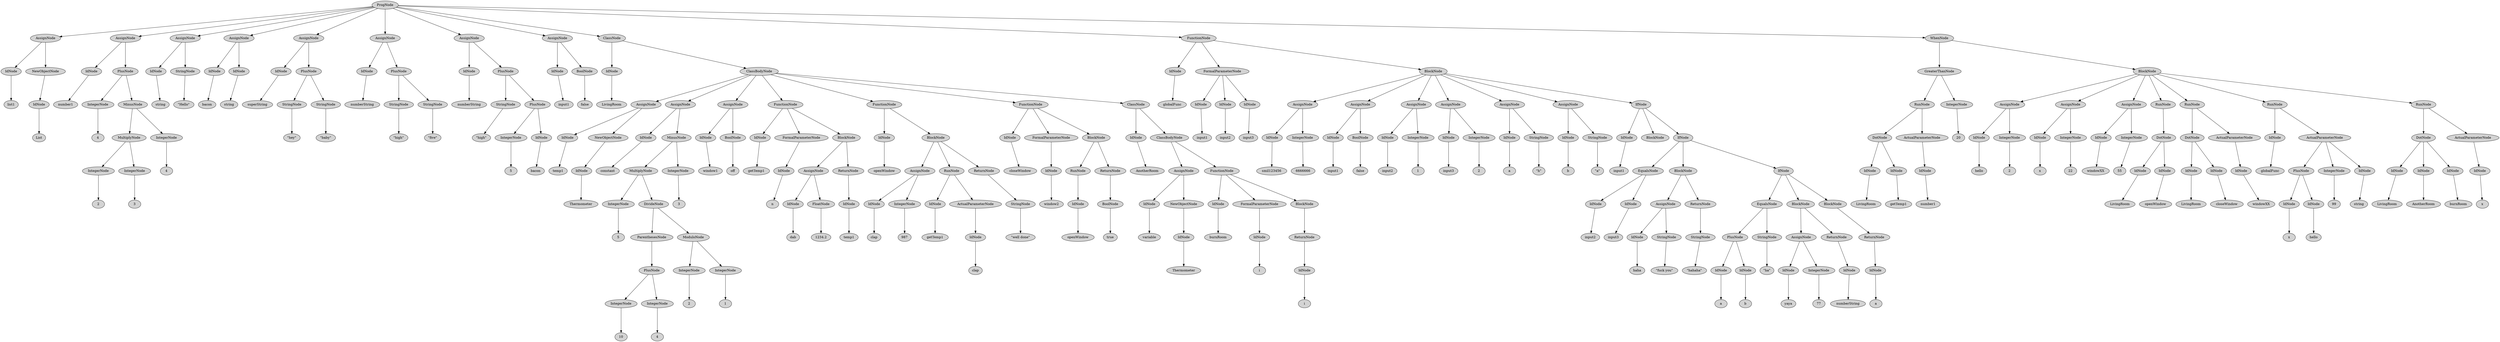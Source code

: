 digraph G {
	graph [ranksep=1.5 ratio=fill]
	node [style=filled]
	overlap=false
	8891038 [label=ProgNode]
	2249806 [label=AssignNode]
	8891038 -> 2249806
	1111668 [label=IdNode]
	2249806 -> 1111668
	457737 [label=list1]
	1111668 -> 457737
	6846710 [label=NewObjectNode]
	2249806 -> 6846710
	8533228 [label=IdNode]
	6846710 -> 8533228
	1052365 [label=List]
	8533228 -> 1052365
	7979241 [label=AssignNode]
	8891038 -> 7979241
	1402287 [label=IdNode]
	7979241 -> 1402287
	4663466 [label=number1]
	1402287 -> 4663466
	5531584 [label=PlusNode]
	7979241 -> 5531584
	5125465 [label=IntegerNode]
	5531584 -> 5125465
	8859097 [label=4]
	5125465 -> 8859097
	9579899 [label=MinusNode]
	5531584 -> 9579899
	2134851 [label=MultiplyNode]
	9579899 -> 2134851
	9727957 [label=IntegerNode]
	2134851 -> 9727957
	9424483 [label=2]
	9727957 -> 9424483
	7982158 [label=IntegerNode]
	2134851 -> 7982158
	8745450 [label=3]
	7982158 -> 8745450
	7817906 [label=IntegerNode]
	9579899 -> 7817906
	5924126 [label=4]
	7817906 -> 5924126
	2532490 [label=AssignNode]
	8891038 -> 2532490
	9624019 [label=IdNode]
	2532490 -> 9624019
	8960438 [label=string]
	9624019 -> 8960438
	8582245 [label=StringNode]
	2532490 -> 8582245
	7493799 [label="\"Hello\""]
	8582245 -> 7493799
	1845915 [label=AssignNode]
	8891038 -> 1845915
	6316028 [label=IdNode]
	1845915 -> 6316028
	210223 [label=bacon]
	6316028 -> 210223
	6965567 [label=IdNode]
	1845915 -> 6965567
	1707399 [label=string]
	6965567 -> 1707399
	6930566 [label=AssignNode]
	8891038 -> 6930566
	8095303 [label=IdNode]
	6930566 -> 8095303
	6226063 [label=superString]
	8095303 -> 6226063
	8100650 [label=PlusNode]
	6930566 -> 8100650
	7730974 [label=StringNode]
	8100650 -> 7730974
	3371980 [label="\"hey\""]
	7730974 -> 3371980
	9789046 [label=StringNode]
	8100650 -> 9789046
	2714327 [label="\"baby\""]
	9789046 -> 2714327
	5803972 [label=AssignNode]
	8891038 -> 5803972
	8528670 [label=IdNode]
	5803972 -> 8528670
	7126017 [label=numberString]
	8528670 -> 7126017
	4369777 [label=PlusNode]
	5803972 -> 4369777
	3627142 [label=StringNode]
	4369777 -> 3627142
	8154960 [label="\"high\""]
	3627142 -> 8154960
	978687 [label=StringNode]
	4369777 -> 978687
	9858645 [label="\"five\""]
	978687 -> 9858645
	6538035 [label=AssignNode]
	8891038 -> 6538035
	2462876 [label=IdNode]
	6538035 -> 2462876
	1530285 [label=numberString]
	2462876 -> 1530285
	9717705 [label=PlusNode]
	6538035 -> 9717705
	3168854 [label=StringNode]
	9717705 -> 3168854
	5028603 [label="\"high\""]
	3168854 -> 5028603
	9972455 [label=PlusNode]
	9717705 -> 9972455
	4888522 [label=IntegerNode]
	9972455 -> 4888522
	2486506 [label=5]
	4888522 -> 2486506
	3263085 [label=IdNode]
	9972455 -> 3263085
	9534928 [label=bacon]
	3263085 -> 9534928
	2432426 [label=AssignNode]
	8891038 -> 2432426
	1423993 [label=IdNode]
	2432426 -> 1423993
	2173769 [label=input1]
	1423993 -> 2173769
	8219098 [label=BoolNode]
	2432426 -> 8219098
	1228434 [label=false]
	8219098 -> 1228434
	6754561 [label=ClassNode]
	8891038 -> 6754561
	9083047 [label=IdNode]
	6754561 -> 9083047
	7544150 [label=LivingRoom]
	9083047 -> 7544150
	6599657 [label=ClassBodyNode]
	6754561 -> 6599657
	2402826 [label=AssignNode]
	6599657 -> 2402826
	2433230 [label=IdNode]
	2402826 -> 2433230
	8591544 [label=temp1]
	2433230 -> 8591544
	2405165 [label=NewObjectNode]
	2402826 -> 2405165
	1890259 [label=IdNode]
	2405165 -> 1890259
	4801323 [label=Thermometer]
	1890259 -> 4801323
	6946808 [label=AssignNode]
	6599657 -> 6946808
	2618608 [label=IdNode]
	6946808 -> 2618608
	8772834 [label=constant]
	2618608 -> 8772834
	7137096 [label=MinusNode]
	6946808 -> 7137096
	5866129 [label=MultiplyNode]
	7137096 -> 5866129
	9018868 [label=IntegerNode]
	5866129 -> 9018868
	110693 [label=5]
	9018868 -> 110693
	6612214 [label=DivideNode]
	5866129 -> 6612214
	2934545 [label=ParenthesesNode]
	6612214 -> 2934545
	9336834 [label=PlusNode]
	2934545 -> 9336834
	6309692 [label=IntegerNode]
	9336834 -> 6309692
	3604850 [label=10]
	6309692 -> 3604850
	3841760 [label=IntegerNode]
	9336834 -> 3841760
	5116192 [label=4]
	3841760 -> 5116192
	8776244 [label=ModuloNode]
	6612214 -> 8776244
	9599623 [label=IntegerNode]
	8776244 -> 9599623
	8037173 [label=2]
	9599623 -> 8037173
	4773663 [label=IntegerNode]
	8776244 -> 4773663
	1613157 [label=1]
	4773663 -> 1613157
	5731964 [label=IntegerNode]
	7137096 -> 5731964
	5448412 [label=3]
	5731964 -> 5448412
	5628684 [label=AssignNode]
	6599657 -> 5628684
	7406358 [label=IdNode]
	5628684 -> 7406358
	2694337 [label=window1]
	7406358 -> 2694337
	6500821 [label=BoolNode]
	5628684 -> 6500821
	9852325 [label=off]
	6500821 -> 9852325
	9788568 [label=FunctionNode]
	6599657 -> 9788568
	2423242 [label=IdNode]
	9788568 -> 2423242
	3850369 [label=getTemp1]
	2423242 -> 3850369
	8468992 [label=FormalParameterNode]
	9788568 -> 8468992
	2718455 [label=IdNode]
	8468992 -> 2718455
	1744452 [label=n]
	2718455 -> 1744452
	16633 [label=BlockNode]
	9788568 -> 16633
	4093734 [label=AssignNode]
	16633 -> 4093734
	3193413 [label=IdNode]
	4093734 -> 3193413
	5856900 [label=dab]
	3193413 -> 5856900
	6915555 [label=FloatNode]
	4093734 -> 6915555
	6975723 [label=1234.2]
	6915555 -> 6975723
	7793907 [label=ReturnNode]
	16633 -> 7793907
	7012579 [label=IdNode]
	7793907 -> 7012579
	783769 [label=temp1]
	7012579 -> 783769
	5598307 [label=FunctionNode]
	6599657 -> 5598307
	8025625 [label=IdNode]
	5598307 -> 8025625
	999760 [label=openWindow]
	8025625 -> 999760
	2633977 [label=BlockNode]
	5598307 -> 2633977
	5466259 [label=AssignNode]
	2633977 -> 5466259
	2603325 [label=IdNode]
	5466259 -> 2603325
	3229099 [label=clap]
	2603325 -> 3229099
	3989327 [label=IntegerNode]
	5466259 -> 3989327
	946146 [label=987]
	3989327 -> 946146
	1698314 [label=RunNode]
	2633977 -> 1698314
	1218678 [label=IdNode]
	1698314 -> 1218678
	3322101 [label=getTemp1]
	1218678 -> 3322101
	7710438 [label=ActualParameterNode]
	1698314 -> 7710438
	5974409 [label=IdNode]
	7710438 -> 5974409
	2257337 [label=clap]
	5974409 -> 2257337
	6901088 [label=ReturnNode]
	2633977 -> 6901088
	2487878 [label=StringNode]
	6901088 -> 2487878
	2940636 [label="\"well done\""]
	2487878 -> 2940636
	2853713 [label=FunctionNode]
	6599657 -> 2853713
	9108727 [label=IdNode]
	2853713 -> 9108727
	931361 [label=closeWindow]
	9108727 -> 931361
	3134761 [label=FormalParameterNode]
	2853713 -> 3134761
	7946188 [label=IdNode]
	3134761 -> 7946188
	5427753 [label=window2]
	7946188 -> 5427753
	3840488 [label=BlockNode]
	2853713 -> 3840488
	8523863 [label=RunNode]
	3840488 -> 8523863
	2511170 [label=IdNode]
	8523863 -> 2511170
	8749229 [label=openWindow]
	2511170 -> 8749229
	8866111 [label=ReturnNode]
	3840488 -> 8866111
	7549958 [label=BoolNode]
	8866111 -> 7549958
	3742380 [label=true]
	7549958 -> 3742380
	8961365 [label=ClassNode]
	6599657 -> 8961365
	5551464 [label=IdNode]
	8961365 -> 5551464
	1312886 [label=AnotherRoom]
	5551464 -> 1312886
	6968202 [label=ClassBodyNode]
	8961365 -> 6968202
	7762343 [label=AssignNode]
	6968202 -> 7762343
	561649 [label=IdNode]
	7762343 -> 561649
	3797405 [label=variable]
	561649 -> 3797405
	9498757 [label=NewObjectNode]
	7762343 -> 9498757
	1124887 [label=IdNode]
	9498757 -> 1124887
	6444973 [label=Thermometer]
	1124887 -> 6444973
	9719280 [label=FunctionNode]
	6968202 -> 9719280
	2994807 [label=IdNode]
	9719280 -> 2994807
	6891138 [label=burnRoom]
	2994807 -> 6891138
	6045844 [label=FormalParameterNode]
	9719280 -> 6045844
	372874 [label=IdNode]
	6045844 -> 372874
	2021418 [label=i]
	372874 -> 2021418
	6518469 [label=BlockNode]
	9719280 -> 6518469
	4696419 [label=ReturnNode]
	6518469 -> 4696419
	7033332 [label=IdNode]
	4696419 -> 7033332
	8058842 [label=i]
	7033332 -> 8058842
	3367633 [label=FunctionNode]
	8891038 -> 3367633
	4925011 [label=IdNode]
	3367633 -> 4925011
	1456740 [label=globalFunc]
	4925011 -> 1456740
	128932 [label=FormalParameterNode]
	3367633 -> 128932
	3650204 [label=IdNode]
	128932 -> 3650204
	1205164 [label=input1]
	3650204 -> 1205164
	7876802 [label=IdNode]
	128932 -> 7876802
	3390093 [label=input2]
	7876802 -> 3390093
	5923360 [label=IdNode]
	128932 -> 5923360
	2574510 [label=input3]
	5923360 -> 2574510
	1130674 [label=BlockNode]
	3367633 -> 1130674
	5087604 [label=AssignNode]
	1130674 -> 5087604
	5500251 [label=IdNode]
	5087604 -> 5500251
	1028557 [label=smil123456]
	5500251 -> 1028557
	8494856 [label=IntegerNode]
	5087604 -> 8494856
	518125 [label=6666666]
	8494856 -> 518125
	1232193 [label=AssignNode]
	1130674 -> 1232193
	2023904 [label=IdNode]
	1232193 -> 2023904
	9823383 [label=input1]
	2023904 -> 9823383
	9391566 [label=BoolNode]
	1232193 -> 9391566
	3471615 [label=false]
	9391566 -> 3471615
	8274881 [label=AssignNode]
	1130674 -> 8274881
	6620372 [label=IdNode]
	8274881 -> 6620372
	8441323 [label=input2]
	6620372 -> 8441323
	8697329 [label=IntegerNode]
	8274881 -> 8697329
	8352190 [label=1]
	8697329 -> 8352190
	9691009 [label=AssignNode]
	1130674 -> 9691009
	2654613 [label=IdNode]
	9691009 -> 2654613
	4202675 [label=input3]
	2654613 -> 4202675
	2481554 [label=IntegerNode]
	9691009 -> 2481554
	3970097 [label=2]
	2481554 -> 3970097
	244093 [label=AssignNode]
	1130674 -> 244093
	5474535 [label=IdNode]
	244093 -> 5474535
	931667 [label=a]
	5474535 -> 931667
	9662606 [label=StringNode]
	244093 -> 9662606
	497693 [label="\"h\""]
	9662606 -> 497693
	4479515 [label=AssignNode]
	1130674 -> 4479515
	6336664 [label=IdNode]
	4479515 -> 6336664
	8019183 [label=b]
	6336664 -> 8019183
	5080565 [label=StringNode]
	4479515 -> 5080565
	172642 [label="\"a\""]
	5080565 -> 172642
	716371 [label=IfNode]
	1130674 -> 716371
	5024947 [label=IdNode]
	716371 -> 5024947
	4845972 [label=input1]
	5024947 -> 4845972
	4996495 [label=BlockNode]
	716371 -> 4996495
	5511798 [label=IfNode]
	716371 -> 5511798
	7477933 [label=EqualsNode]
	5511798 -> 7477933
	552990 [label=IdNode]
	7477933 -> 552990
	5393899 [label=input2]
	552990 -> 5393899
	3190409 [label=IdNode]
	7477933 -> 3190409
	4620525 [label=input3]
	3190409 -> 4620525
	4819401 [label=BlockNode]
	5511798 -> 4819401
	4235529 [label=AssignNode]
	4819401 -> 4235529
	8812663 [label=IdNode]
	4235529 -> 8812663
	9019990 [label=haha]
	8812663 -> 9019990
	3517873 [label=StringNode]
	4235529 -> 3517873
	9387277 [label="\"fuck you\""]
	3517873 -> 9387277
	7598676 [label=ReturnNode]
	4819401 -> 7598676
	6642010 [label=StringNode]
	7598676 -> 6642010
	6620137 [label="\"hahaha\""]
	6642010 -> 6620137
	2553909 [label=IfNode]
	5511798 -> 2553909
	3737872 [label=EqualsNode]
	2553909 -> 3737872
	1048195 [label=PlusNode]
	3737872 -> 1048195
	7884252 [label=IdNode]
	1048195 -> 7884252
	5379421 [label=a]
	7884252 -> 5379421
	9407741 [label=IdNode]
	1048195 -> 9407741
	4328656 [label=b]
	9407741 -> 4328656
	8337740 [label=StringNode]
	3737872 -> 8337740
	103537 [label="\"ha\""]
	8337740 -> 103537
	4019677 [label=BlockNode]
	2553909 -> 4019677
	1635691 [label=AssignNode]
	4019677 -> 1635691
	4863448 [label=IdNode]
	1635691 -> 4863448
	3760031 [label=yaya]
	4863448 -> 3760031
	6009637 [label=IntegerNode]
	1635691 -> 6009637
	7531811 [label=77]
	6009637 -> 7531811
	7390149 [label=ReturnNode]
	4019677 -> 7390149
	8341999 [label=IdNode]
	7390149 -> 8341999
	1096156 [label=numberString]
	8341999 -> 1096156
	2274160 [label=BlockNode]
	2553909 -> 2274160
	6504076 [label=ReturnNode]
	2274160 -> 6504076
	8378015 [label=IdNode]
	6504076 -> 8378015
	3248207 [label=a]
	8378015 -> 3248207
	6753368 [label=WhenNode]
	8891038 -> 6753368
	8272179 [label=GreaterThanNode]
	6753368 -> 8272179
	241093 [label=RunNode]
	8272179 -> 241093
	4049524 [label=DotNode]
	241093 -> 4049524
	2100615 [label=IdNode]
	4049524 -> 2100615
	4825993 [label=LivingRoom]
	2100615 -> 4825993
	3614643 [label=IdNode]
	4049524 -> 3614643
	2073841 [label=getTemp1]
	3614643 -> 2073841
	3065487 [label=ActualParameterNode]
	241093 -> 3065487
	6731323 [label=IdNode]
	3065487 -> 6731323
	8300285 [label=number1]
	6731323 -> 8300285
	4982482 [label=IntegerNode]
	8272179 -> 4982482
	7768003 [label=20]
	4982482 -> 7768003
	251381 [label=BlockNode]
	6753368 -> 251381
	3427393 [label=AssignNode]
	251381 -> 3427393
	4240845 [label=IdNode]
	3427393 -> 4240845
	5362491 [label=hello]
	4240845 -> 5362491
	3395075 [label=IntegerNode]
	3427393 -> 3395075
	4735147 [label=2]
	3395075 -> 4735147
	5308867 [label=AssignNode]
	251381 -> 5308867
	2965501 [label=IdNode]
	5308867 -> 2965501
	6262444 [label=x]
	2965501 -> 6262444
	3430796 [label=IntegerNode]
	5308867 -> 3430796
	6666979 [label=22]
	3430796 -> 6666979
	2744582 [label=AssignNode]
	251381 -> 2744582
	3995095 [label=IdNode]
	2744582 -> 3995095
	9576515 [label=windowXX]
	3995095 -> 9576515
	8269634 [label=IntegerNode]
	2744582 -> 8269634
	579364 [label=55]
	8269634 -> 579364
	1303427 [label=RunNode]
	251381 -> 1303427
	9562309 [label=DotNode]
	1303427 -> 9562309
	9599480 [label=IdNode]
	9562309 -> 9599480
	8079385 [label=LivingRoom]
	9599480 -> 8079385
	1345466 [label=IdNode]
	9562309 -> 1345466
	6825331 [label=openWindow]
	1345466 -> 6825331
	1745973 [label=RunNode]
	251381 -> 1745973
	9835645 [label=DotNode]
	1745973 -> 9835645
	4088792 [label=IdNode]
	9835645 -> 4088792
	588251 [label=LivingRoom]
	4088792 -> 588251
	892208 [label=IdNode]
	9835645 -> 892208
	3328554 [label=closeWindow]
	892208 -> 3328554
	3268862 [label=ActualParameterNode]
	1745973 -> 3268862
	8920095 [label=IdNode]
	3268862 -> 8920095
	7163706 [label=windowXX]
	8920095 -> 7163706
	2964525 [label=RunNode]
	251381 -> 2964525
	3143356 [label=IdNode]
	2964525 -> 3143356
	147279 [label=globalFunc]
	3143356 -> 147279
	7719475 [label=ActualParameterNode]
	2964525 -> 7719475
	9641679 [label=PlusNode]
	7719475 -> 9641679
	1403865 [label=IdNode]
	9641679 -> 1403865
	3914902 [label=x]
	1403865 -> 3914902
	3468637 [label=IdNode]
	9641679 -> 3468637
	7521684 [label=hello]
	3468637 -> 7521684
	666860 [label=IntegerNode]
	7719475 -> 666860
	1593550 [label=99]
	666860 -> 1593550
	4819552 [label=IdNode]
	7719475 -> 4819552
	850064 [label=string]
	4819552 -> 850064
	875302 [label=RunNode]
	251381 -> 875302
	5068936 [label=DotNode]
	875302 -> 5068936
	7515018 [label=IdNode]
	5068936 -> 7515018
	5660649 [label=LivingRoom]
	7515018 -> 5660649
	1196557 [label=IdNode]
	5068936 -> 1196557
	6961540 [label=AnotherRoom]
	1196557 -> 6961540
	8885326 [label=IdNode]
	5068936 -> 8885326
	8909370 [label=burnRoom]
	8885326 -> 8909370
	3445558 [label=ActualParameterNode]
	875302 -> 3445558
	4875154 [label=IdNode]
	3445558 -> 4875154
	1115136 [label=x]
	4875154 -> 1115136
}
